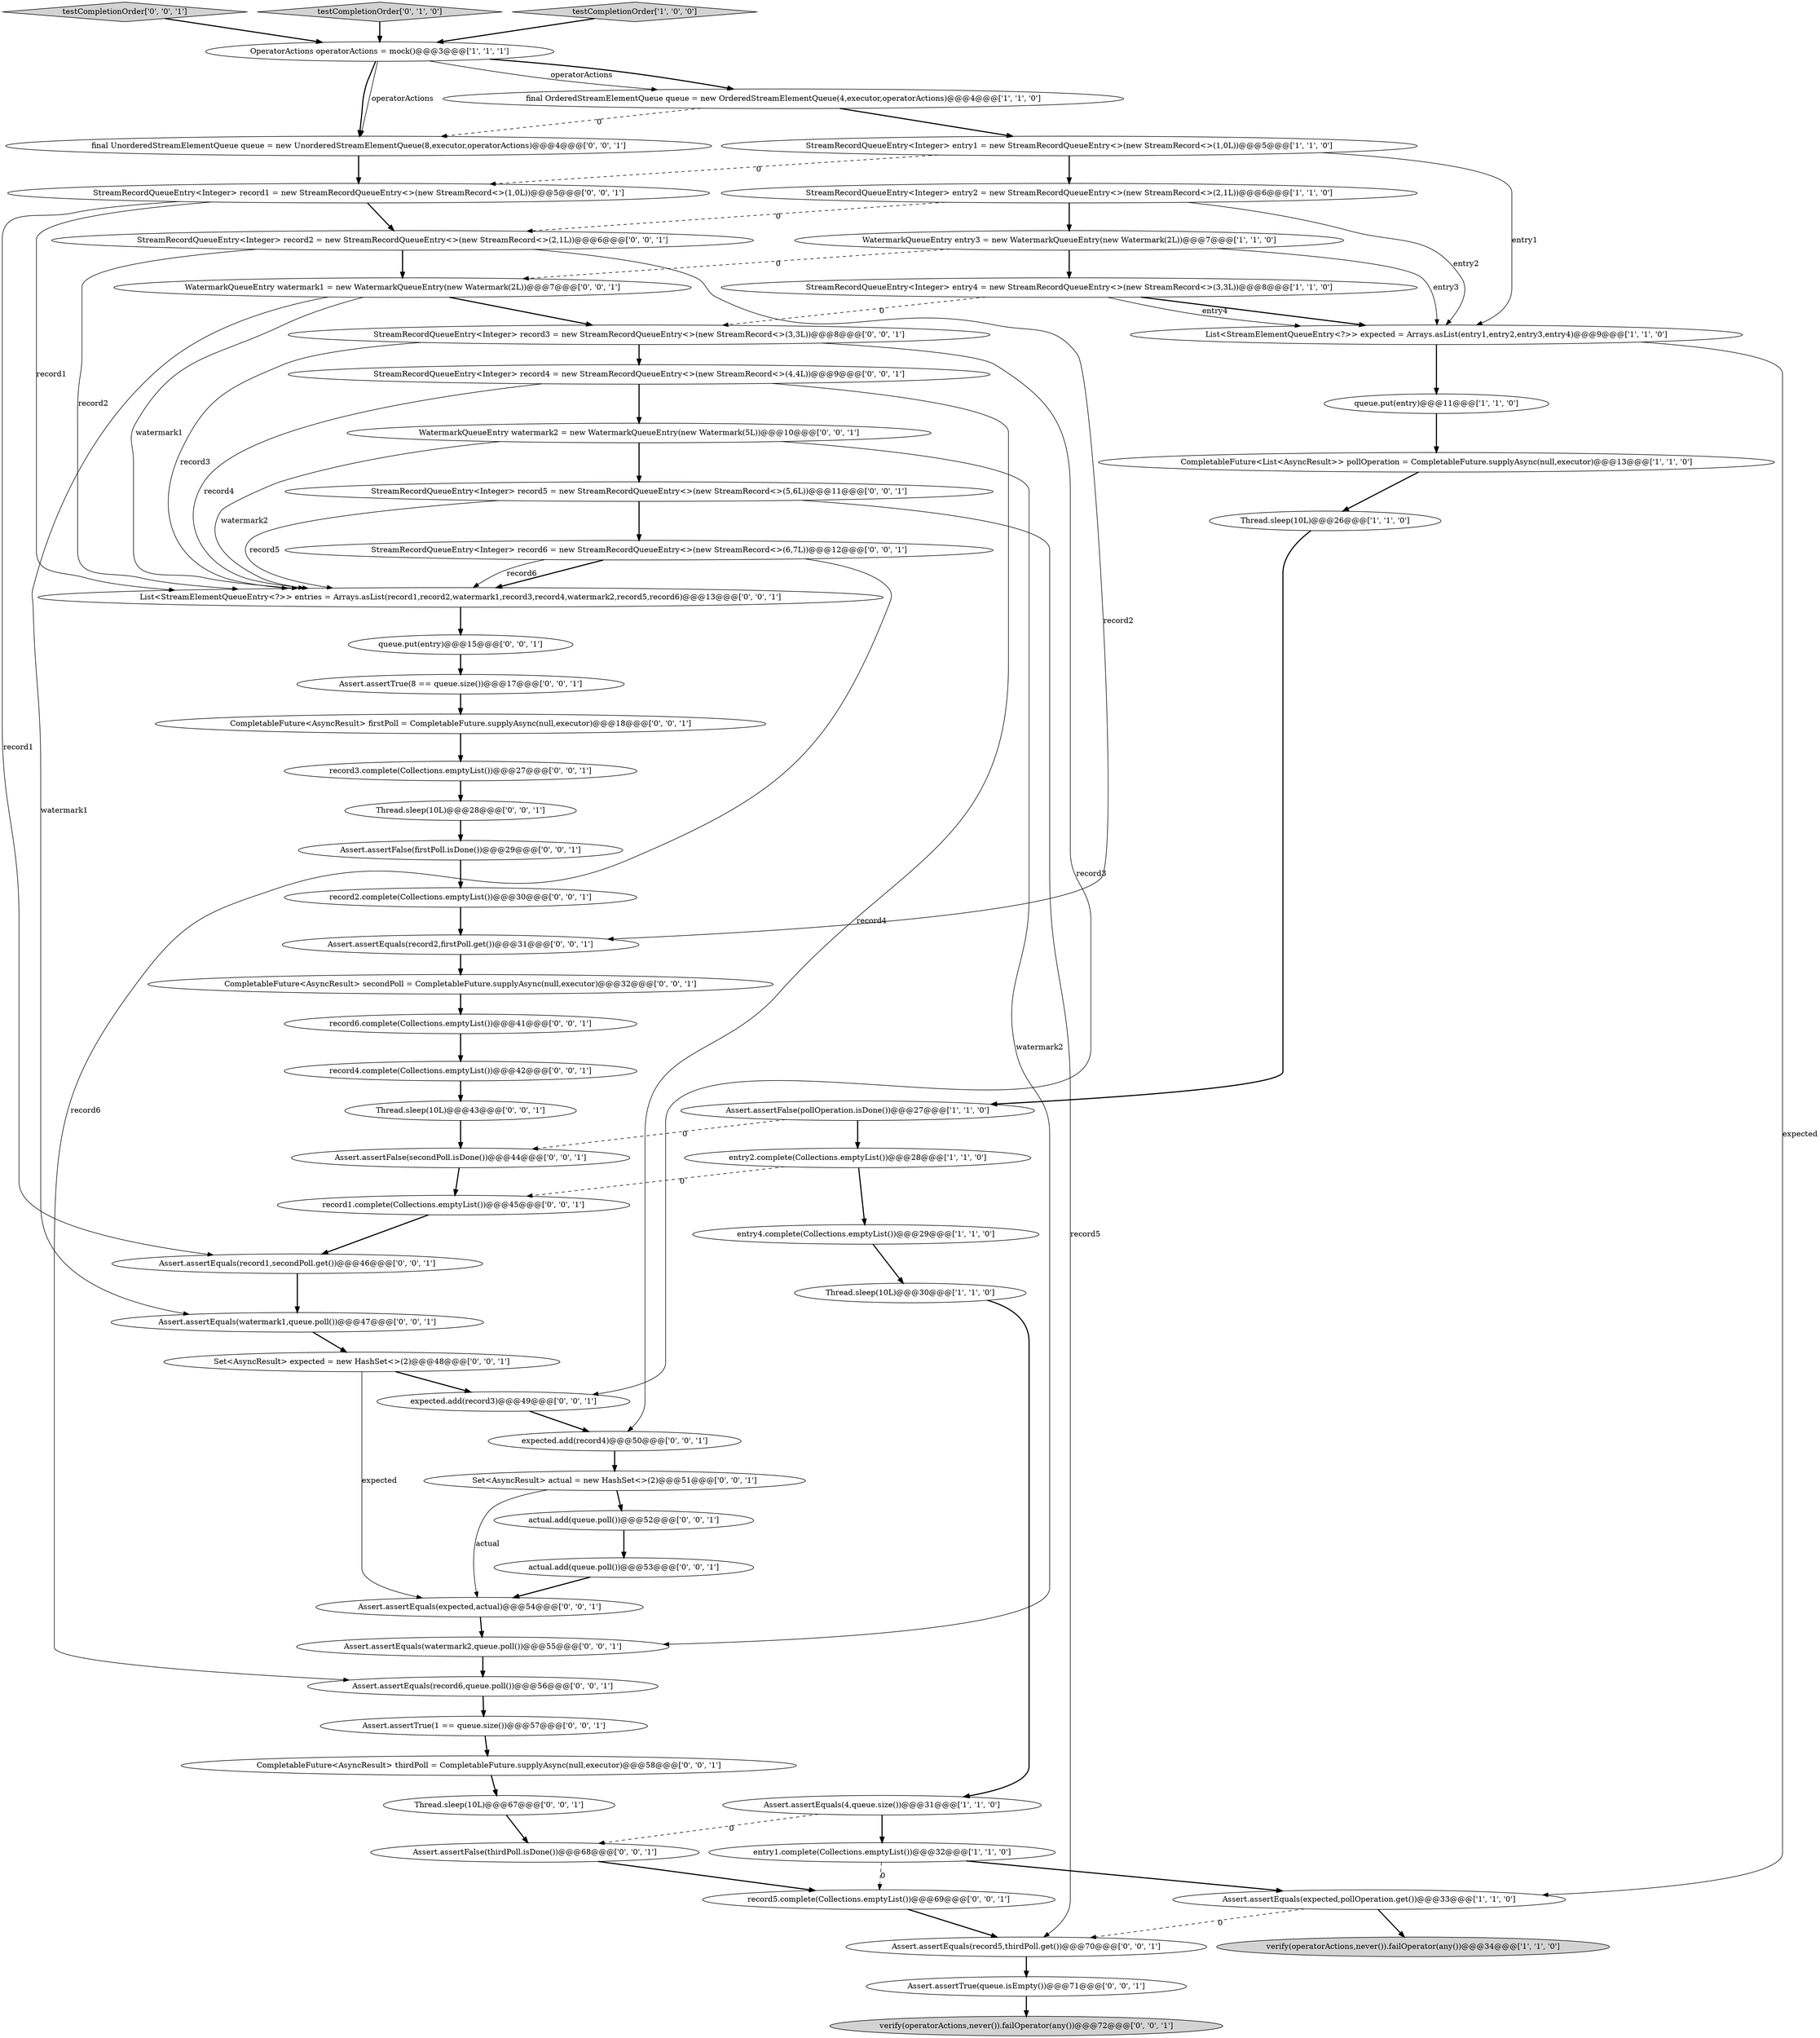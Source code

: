 digraph {
5 [style = filled, label = "queue.put(entry)@@@11@@@['1', '1', '0']", fillcolor = white, shape = ellipse image = "AAA0AAABBB1BBB"];
23 [style = filled, label = "Thread.sleep(10L)@@@43@@@['0', '0', '1']", fillcolor = white, shape = ellipse image = "AAA0AAABBB3BBB"];
57 [style = filled, label = "testCompletionOrder['0', '0', '1']", fillcolor = lightgray, shape = diamond image = "AAA0AAABBB3BBB"];
13 [style = filled, label = "Thread.sleep(10L)@@@30@@@['1', '1', '0']", fillcolor = white, shape = ellipse image = "AAA0AAABBB1BBB"];
37 [style = filled, label = "Assert.assertEquals(expected,actual)@@@54@@@['0', '0', '1']", fillcolor = white, shape = ellipse image = "AAA0AAABBB3BBB"];
55 [style = filled, label = "StreamRecordQueueEntry<Integer> record4 = new StreamRecordQueueEntry<>(new StreamRecord<>(4,4L))@@@9@@@['0', '0', '1']", fillcolor = white, shape = ellipse image = "AAA0AAABBB3BBB"];
19 [style = filled, label = "testCompletionOrder['0', '1', '0']", fillcolor = lightgray, shape = diamond image = "AAA0AAABBB2BBB"];
14 [style = filled, label = "Assert.assertEquals(4,queue.size())@@@31@@@['1', '1', '0']", fillcolor = white, shape = ellipse image = "AAA0AAABBB1BBB"];
6 [style = filled, label = "entry4.complete(Collections.emptyList())@@@29@@@['1', '1', '0']", fillcolor = white, shape = ellipse image = "AAA0AAABBB1BBB"];
28 [style = filled, label = "Assert.assertTrue(1 == queue.size())@@@57@@@['0', '0', '1']", fillcolor = white, shape = ellipse image = "AAA0AAABBB3BBB"];
43 [style = filled, label = "Assert.assertFalse(thirdPoll.isDone())@@@68@@@['0', '0', '1']", fillcolor = white, shape = ellipse image = "AAA0AAABBB3BBB"];
56 [style = filled, label = "CompletableFuture<AsyncResult> secondPoll = CompletableFuture.supplyAsync(null,executor)@@@32@@@['0', '0', '1']", fillcolor = white, shape = ellipse image = "AAA0AAABBB3BBB"];
18 [style = filled, label = "OperatorActions operatorActions = mock()@@@3@@@['1', '1', '1']", fillcolor = white, shape = ellipse image = "AAA0AAABBB1BBB"];
45 [style = filled, label = "Set<AsyncResult> actual = new HashSet<>(2)@@@51@@@['0', '0', '1']", fillcolor = white, shape = ellipse image = "AAA0AAABBB3BBB"];
60 [style = filled, label = "List<StreamElementQueueEntry<?>> entries = Arrays.asList(record1,record2,watermark1,record3,record4,watermark2,record5,record6)@@@13@@@['0', '0', '1']", fillcolor = white, shape = ellipse image = "AAA0AAABBB3BBB"];
4 [style = filled, label = "StreamRecordQueueEntry<Integer> entry1 = new StreamRecordQueueEntry<>(new StreamRecord<>(1,0L))@@@5@@@['1', '1', '0']", fillcolor = white, shape = ellipse image = "AAA0AAABBB1BBB"];
21 [style = filled, label = "StreamRecordQueueEntry<Integer> record1 = new StreamRecordQueueEntry<>(new StreamRecord<>(1,0L))@@@5@@@['0', '0', '1']", fillcolor = white, shape = ellipse image = "AAA0AAABBB3BBB"];
63 [style = filled, label = "verify(operatorActions,never()).failOperator(any())@@@72@@@['0', '0', '1']", fillcolor = lightgray, shape = ellipse image = "AAA0AAABBB3BBB"];
47 [style = filled, label = "Assert.assertEquals(watermark2,queue.poll())@@@55@@@['0', '0', '1']", fillcolor = white, shape = ellipse image = "AAA0AAABBB3BBB"];
34 [style = filled, label = "Assert.assertEquals(record1,secondPoll.get())@@@46@@@['0', '0', '1']", fillcolor = white, shape = ellipse image = "AAA0AAABBB3BBB"];
58 [style = filled, label = "Thread.sleep(10L)@@@28@@@['0', '0', '1']", fillcolor = white, shape = ellipse image = "AAA0AAABBB3BBB"];
49 [style = filled, label = "record2.complete(Collections.emptyList())@@@30@@@['0', '0', '1']", fillcolor = white, shape = ellipse image = "AAA0AAABBB3BBB"];
59 [style = filled, label = "Assert.assertEquals(record2,firstPoll.get())@@@31@@@['0', '0', '1']", fillcolor = white, shape = ellipse image = "AAA0AAABBB3BBB"];
40 [style = filled, label = "Assert.assertEquals(record5,thirdPoll.get())@@@70@@@['0', '0', '1']", fillcolor = white, shape = ellipse image = "AAA0AAABBB3BBB"];
12 [style = filled, label = "Assert.assertFalse(pollOperation.isDone())@@@27@@@['1', '1', '0']", fillcolor = white, shape = ellipse image = "AAA0AAABBB1BBB"];
62 [style = filled, label = "Assert.assertFalse(firstPoll.isDone())@@@29@@@['0', '0', '1']", fillcolor = white, shape = ellipse image = "AAA0AAABBB3BBB"];
16 [style = filled, label = "verify(operatorActions,never()).failOperator(any())@@@34@@@['1', '1', '0']", fillcolor = lightgray, shape = ellipse image = "AAA0AAABBB1BBB"];
29 [style = filled, label = "CompletableFuture<AsyncResult> firstPoll = CompletableFuture.supplyAsync(null,executor)@@@18@@@['0', '0', '1']", fillcolor = white, shape = ellipse image = "AAA0AAABBB3BBB"];
0 [style = filled, label = "StreamRecordQueueEntry<Integer> entry4 = new StreamRecordQueueEntry<>(new StreamRecord<>(3,3L))@@@8@@@['1', '1', '0']", fillcolor = white, shape = ellipse image = "AAA0AAABBB1BBB"];
32 [style = filled, label = "StreamRecordQueueEntry<Integer> record6 = new StreamRecordQueueEntry<>(new StreamRecord<>(6,7L))@@@12@@@['0', '0', '1']", fillcolor = white, shape = ellipse image = "AAA0AAABBB3BBB"];
25 [style = filled, label = "actual.add(queue.poll())@@@53@@@['0', '0', '1']", fillcolor = white, shape = ellipse image = "AAA0AAABBB3BBB"];
54 [style = filled, label = "StreamRecordQueueEntry<Integer> record3 = new StreamRecordQueueEntry<>(new StreamRecord<>(3,3L))@@@8@@@['0', '0', '1']", fillcolor = white, shape = ellipse image = "AAA0AAABBB3BBB"];
42 [style = filled, label = "WatermarkQueueEntry watermark2 = new WatermarkQueueEntry(new Watermark(5L))@@@10@@@['0', '0', '1']", fillcolor = white, shape = ellipse image = "AAA0AAABBB3BBB"];
26 [style = filled, label = "record3.complete(Collections.emptyList())@@@27@@@['0', '0', '1']", fillcolor = white, shape = ellipse image = "AAA0AAABBB3BBB"];
10 [style = filled, label = "Assert.assertEquals(expected,pollOperation.get())@@@33@@@['1', '1', '0']", fillcolor = white, shape = ellipse image = "AAA0AAABBB1BBB"];
22 [style = filled, label = "record6.complete(Collections.emptyList())@@@41@@@['0', '0', '1']", fillcolor = white, shape = ellipse image = "AAA0AAABBB3BBB"];
35 [style = filled, label = "WatermarkQueueEntry watermark1 = new WatermarkQueueEntry(new Watermark(2L))@@@7@@@['0', '0', '1']", fillcolor = white, shape = ellipse image = "AAA0AAABBB3BBB"];
33 [style = filled, label = "Assert.assertEquals(record6,queue.poll())@@@56@@@['0', '0', '1']", fillcolor = white, shape = ellipse image = "AAA0AAABBB3BBB"];
36 [style = filled, label = "StreamRecordQueueEntry<Integer> record5 = new StreamRecordQueueEntry<>(new StreamRecord<>(5,6L))@@@11@@@['0', '0', '1']", fillcolor = white, shape = ellipse image = "AAA0AAABBB3BBB"];
52 [style = filled, label = "actual.add(queue.poll())@@@52@@@['0', '0', '1']", fillcolor = white, shape = ellipse image = "AAA0AAABBB3BBB"];
1 [style = filled, label = "WatermarkQueueEntry entry3 = new WatermarkQueueEntry(new Watermark(2L))@@@7@@@['1', '1', '0']", fillcolor = white, shape = ellipse image = "AAA0AAABBB1BBB"];
2 [style = filled, label = "StreamRecordQueueEntry<Integer> entry2 = new StreamRecordQueueEntry<>(new StreamRecord<>(2,1L))@@@6@@@['1', '1', '0']", fillcolor = white, shape = ellipse image = "AAA0AAABBB1BBB"];
3 [style = filled, label = "CompletableFuture<List<AsyncResult>> pollOperation = CompletableFuture.supplyAsync(null,executor)@@@13@@@['1', '1', '0']", fillcolor = white, shape = ellipse image = "AAA0AAABBB1BBB"];
30 [style = filled, label = "record1.complete(Collections.emptyList())@@@45@@@['0', '0', '1']", fillcolor = white, shape = ellipse image = "AAA0AAABBB3BBB"];
39 [style = filled, label = "queue.put(entry)@@@15@@@['0', '0', '1']", fillcolor = white, shape = ellipse image = "AAA0AAABBB3BBB"];
53 [style = filled, label = "expected.add(record4)@@@50@@@['0', '0', '1']", fillcolor = white, shape = ellipse image = "AAA0AAABBB3BBB"];
24 [style = filled, label = "final UnorderedStreamElementQueue queue = new UnorderedStreamElementQueue(8,executor,operatorActions)@@@4@@@['0', '0', '1']", fillcolor = white, shape = ellipse image = "AAA0AAABBB3BBB"];
41 [style = filled, label = "Assert.assertEquals(watermark1,queue.poll())@@@47@@@['0', '0', '1']", fillcolor = white, shape = ellipse image = "AAA0AAABBB3BBB"];
15 [style = filled, label = "final OrderedStreamElementQueue queue = new OrderedStreamElementQueue(4,executor,operatorActions)@@@4@@@['1', '1', '0']", fillcolor = white, shape = ellipse image = "AAA0AAABBB1BBB"];
8 [style = filled, label = "Thread.sleep(10L)@@@26@@@['1', '1', '0']", fillcolor = white, shape = ellipse image = "AAA0AAABBB1BBB"];
51 [style = filled, label = "record5.complete(Collections.emptyList())@@@69@@@['0', '0', '1']", fillcolor = white, shape = ellipse image = "AAA0AAABBB3BBB"];
48 [style = filled, label = "StreamRecordQueueEntry<Integer> record2 = new StreamRecordQueueEntry<>(new StreamRecord<>(2,1L))@@@6@@@['0', '0', '1']", fillcolor = white, shape = ellipse image = "AAA0AAABBB3BBB"];
27 [style = filled, label = "expected.add(record3)@@@49@@@['0', '0', '1']", fillcolor = white, shape = ellipse image = "AAA0AAABBB3BBB"];
9 [style = filled, label = "entry2.complete(Collections.emptyList())@@@28@@@['1', '1', '0']", fillcolor = white, shape = ellipse image = "AAA0AAABBB1BBB"];
44 [style = filled, label = "Set<AsyncResult> expected = new HashSet<>(2)@@@48@@@['0', '0', '1']", fillcolor = white, shape = ellipse image = "AAA0AAABBB3BBB"];
61 [style = filled, label = "Assert.assertTrue(8 == queue.size())@@@17@@@['0', '0', '1']", fillcolor = white, shape = ellipse image = "AAA0AAABBB3BBB"];
31 [style = filled, label = "Assert.assertFalse(secondPoll.isDone())@@@44@@@['0', '0', '1']", fillcolor = white, shape = ellipse image = "AAA0AAABBB3BBB"];
46 [style = filled, label = "Assert.assertTrue(queue.isEmpty())@@@71@@@['0', '0', '1']", fillcolor = white, shape = ellipse image = "AAA0AAABBB3BBB"];
38 [style = filled, label = "record4.complete(Collections.emptyList())@@@42@@@['0', '0', '1']", fillcolor = white, shape = ellipse image = "AAA0AAABBB3BBB"];
50 [style = filled, label = "CompletableFuture<AsyncResult> thirdPoll = CompletableFuture.supplyAsync(null,executor)@@@58@@@['0', '0', '1']", fillcolor = white, shape = ellipse image = "AAA0AAABBB3BBB"];
20 [style = filled, label = "Thread.sleep(10L)@@@67@@@['0', '0', '1']", fillcolor = white, shape = ellipse image = "AAA0AAABBB3BBB"];
11 [style = filled, label = "testCompletionOrder['1', '0', '0']", fillcolor = lightgray, shape = diamond image = "AAA0AAABBB1BBB"];
7 [style = filled, label = "entry1.complete(Collections.emptyList())@@@32@@@['1', '1', '0']", fillcolor = white, shape = ellipse image = "AAA0AAABBB1BBB"];
17 [style = filled, label = "List<StreamElementQueueEntry<?>> expected = Arrays.asList(entry1,entry2,entry3,entry4)@@@9@@@['1', '1', '0']", fillcolor = white, shape = ellipse image = "AAA0AAABBB1BBB"];
24->21 [style = bold, label=""];
59->56 [style = bold, label=""];
32->60 [style = bold, label=""];
61->29 [style = bold, label=""];
47->33 [style = bold, label=""];
54->60 [style = solid, label="record3"];
27->53 [style = bold, label=""];
14->43 [style = dashed, label="0"];
4->2 [style = bold, label=""];
58->62 [style = bold, label=""];
2->1 [style = bold, label=""];
54->27 [style = solid, label="record3"];
44->37 [style = solid, label="expected"];
25->37 [style = bold, label=""];
42->47 [style = solid, label="watermark2"];
46->63 [style = bold, label=""];
60->39 [style = bold, label=""];
4->17 [style = solid, label="entry1"];
14->7 [style = bold, label=""];
0->54 [style = dashed, label="0"];
4->21 [style = dashed, label="0"];
18->24 [style = solid, label="operatorActions"];
41->44 [style = bold, label=""];
35->41 [style = solid, label="watermark1"];
56->22 [style = bold, label=""];
50->20 [style = bold, label=""];
36->40 [style = solid, label="record5"];
39->61 [style = bold, label=""];
11->18 [style = bold, label=""];
52->25 [style = bold, label=""];
35->54 [style = bold, label=""];
12->9 [style = bold, label=""];
44->27 [style = bold, label=""];
38->23 [style = bold, label=""];
21->48 [style = bold, label=""];
3->8 [style = bold, label=""];
0->17 [style = bold, label=""];
32->33 [style = solid, label="record6"];
45->52 [style = bold, label=""];
32->60 [style = solid, label="record6"];
48->35 [style = bold, label=""];
19->18 [style = bold, label=""];
1->0 [style = bold, label=""];
18->15 [style = bold, label=""];
10->16 [style = bold, label=""];
22->38 [style = bold, label=""];
30->34 [style = bold, label=""];
49->59 [style = bold, label=""];
43->51 [style = bold, label=""];
15->4 [style = bold, label=""];
2->48 [style = dashed, label="0"];
55->60 [style = solid, label="record4"];
45->37 [style = solid, label="actual"];
51->40 [style = bold, label=""];
9->6 [style = bold, label=""];
23->31 [style = bold, label=""];
40->46 [style = bold, label=""];
9->30 [style = dashed, label="0"];
53->45 [style = bold, label=""];
34->41 [style = bold, label=""];
42->60 [style = solid, label="watermark2"];
42->36 [style = bold, label=""];
36->32 [style = bold, label=""];
21->60 [style = solid, label="record1"];
12->31 [style = dashed, label="0"];
31->30 [style = bold, label=""];
5->3 [style = bold, label=""];
0->17 [style = solid, label="entry4"];
37->47 [style = bold, label=""];
20->43 [style = bold, label=""];
28->50 [style = bold, label=""];
48->60 [style = solid, label="record2"];
54->55 [style = bold, label=""];
48->59 [style = solid, label="record2"];
62->49 [style = bold, label=""];
8->12 [style = bold, label=""];
26->58 [style = bold, label=""];
7->10 [style = bold, label=""];
18->24 [style = bold, label=""];
55->42 [style = bold, label=""];
35->60 [style = solid, label="watermark1"];
6->13 [style = bold, label=""];
57->18 [style = bold, label=""];
36->60 [style = solid, label="record5"];
33->28 [style = bold, label=""];
10->40 [style = dashed, label="0"];
7->51 [style = dashed, label="0"];
18->15 [style = solid, label="operatorActions"];
21->34 [style = solid, label="record1"];
55->53 [style = solid, label="record4"];
1->17 [style = solid, label="entry3"];
2->17 [style = solid, label="entry2"];
1->35 [style = dashed, label="0"];
17->10 [style = solid, label="expected"];
13->14 [style = bold, label=""];
15->24 [style = dashed, label="0"];
17->5 [style = bold, label=""];
29->26 [style = bold, label=""];
}
